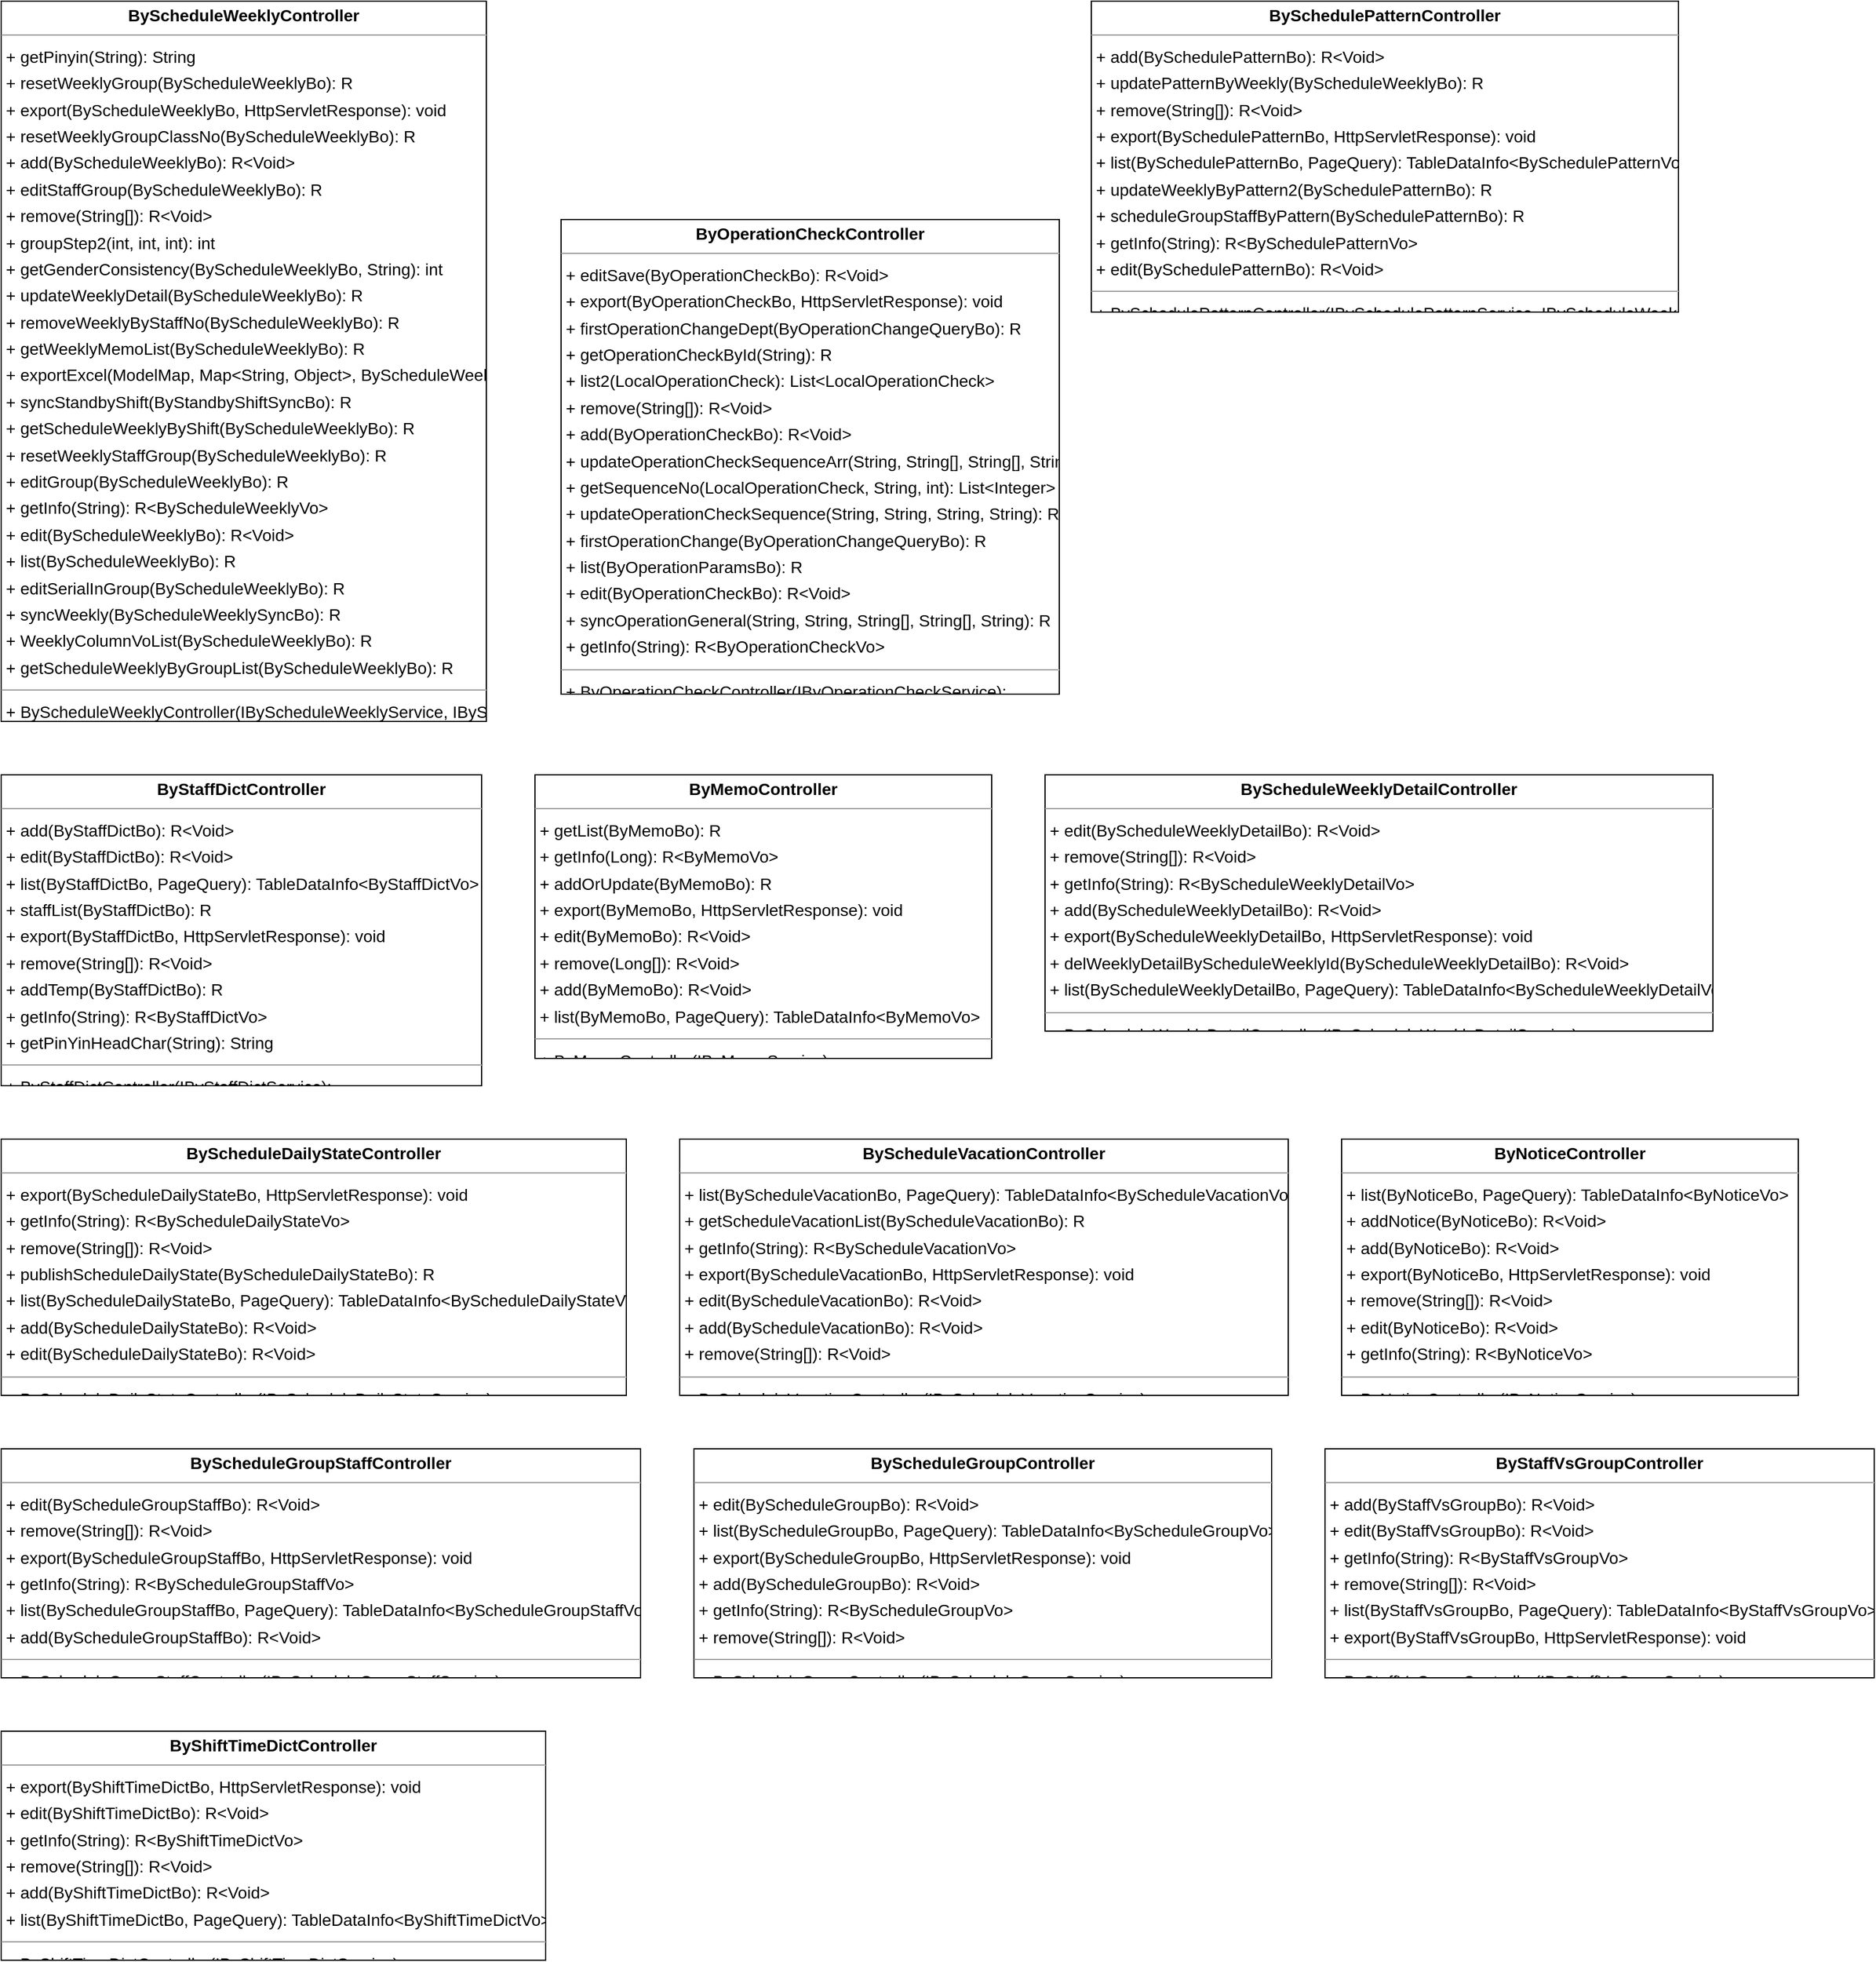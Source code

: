 <mxfile version="20.6.0" type="github"><diagram id="Khwr7qHY6XTU6Xif_HvH" name="第 1 页"><mxGraphModel dx="2073" dy="1325" grid="1" gridSize="10" guides="1" tooltips="1" connect="1" arrows="1" fold="1" page="0" pageScale="1" pageWidth="827" pageHeight="1169" background="none" math="0" shadow="0"><root><mxCell id="0"/><mxCell id="1" parent="0"/><mxCell id="node10" value="&lt;p style=&quot;margin:0px;margin-top:4px;text-align:center;&quot;&gt;&lt;b&gt;ByMemoController&lt;/b&gt;&lt;/p&gt;&lt;hr size=&quot;1&quot;/&gt;&lt;p style=&quot;margin:0 0 0 4px;line-height:1.6;&quot;&gt;+ getList(ByMemoBo): R&lt;br/&gt;+ getInfo(Long): R&amp;lt;ByMemoVo&amp;gt;&lt;br/&gt;+ addOrUpdate(ByMemoBo): R&lt;br/&gt;+ export(ByMemoBo, HttpServletResponse): void&lt;br/&gt;+ edit(ByMemoBo): R&amp;lt;Void&amp;gt;&lt;br/&gt;+ remove(Long[]): R&amp;lt;Void&amp;gt;&lt;br/&gt;+ add(ByMemoBo): R&amp;lt;Void&amp;gt;&lt;br/&gt;+ list(ByMemoBo, PageQuery): TableDataInfo&amp;lt;ByMemoVo&amp;gt;&lt;/p&gt;&lt;hr size=&quot;1&quot;/&gt;&lt;p style=&quot;margin:0 0 0 4px;line-height:1.6;&quot;&gt;+ ByMemoController(IByMemoService): &lt;/p&gt;" style="verticalAlign=top;align=left;overflow=fill;fontSize=14;fontFamily=Helvetica;html=1;rounded=0;shadow=0;comic=0;labelBackgroundColor=none;strokeWidth=1;" parent="1" vertex="1"><mxGeometry x="168" y="348" width="385" height="239" as="geometry"/></mxCell><mxCell id="node12" value="&lt;p style=&quot;margin:0px;margin-top:4px;text-align:center;&quot;&gt;&lt;b&gt;ByNoticeController&lt;/b&gt;&lt;/p&gt;&lt;hr size=&quot;1&quot;/&gt;&lt;p style=&quot;margin:0 0 0 4px;line-height:1.6;&quot;&gt;+ list(ByNoticeBo, PageQuery): TableDataInfo&amp;lt;ByNoticeVo&amp;gt;&lt;br/&gt;+ addNotice(ByNoticeBo): R&amp;lt;Void&amp;gt;&lt;br/&gt;+ add(ByNoticeBo): R&amp;lt;Void&amp;gt;&lt;br/&gt;+ export(ByNoticeBo, HttpServletResponse): void&lt;br/&gt;+ remove(String[]): R&amp;lt;Void&amp;gt;&lt;br/&gt;+ edit(ByNoticeBo): R&amp;lt;Void&amp;gt;&lt;br/&gt;+ getInfo(String): R&amp;lt;ByNoticeVo&amp;gt;&lt;/p&gt;&lt;hr size=&quot;1&quot;/&gt;&lt;p style=&quot;margin:0 0 0 4px;line-height:1.6;&quot;&gt;+ ByNoticeController(IByNoticeService): &lt;/p&gt;" style="verticalAlign=top;align=left;overflow=fill;fontSize=14;fontFamily=Helvetica;html=1;rounded=0;shadow=0;comic=0;labelBackgroundColor=none;strokeWidth=1;" parent="1" vertex="1"><mxGeometry x="848" y="655" width="385" height="216" as="geometry"/></mxCell><mxCell id="node0" value="&lt;p style=&quot;margin:0px;margin-top:4px;text-align:center;&quot;&gt;&lt;b&gt;ByOperationCheckController&lt;/b&gt;&lt;/p&gt;&lt;hr size=&quot;1&quot;/&gt;&lt;p style=&quot;margin:0 0 0 4px;line-height:1.6;&quot;&gt;+ editSave(ByOperationCheckBo): R&amp;lt;Void&amp;gt;&lt;br/&gt;+ export(ByOperationCheckBo, HttpServletResponse): void&lt;br/&gt;+ firstOperationChangeDept(ByOperationChangeQueryBo): R&lt;br/&gt;+ getOperationCheckById(String): R&lt;br/&gt;+ list2(LocalOperationCheck): List&amp;lt;LocalOperationCheck&amp;gt;&lt;br/&gt;+ remove(String[]): R&amp;lt;Void&amp;gt;&lt;br/&gt;+ add(ByOperationCheckBo): R&amp;lt;Void&amp;gt;&lt;br/&gt;+ updateOperationCheckSequenceArr(String, String[], String[], String[]): R&lt;br/&gt;+ getSequenceNo(LocalOperationCheck, String, int): List&amp;lt;Integer&amp;gt;&lt;br/&gt;+ updateOperationCheckSequence(String, String, String, String): R&lt;br/&gt;+ firstOperationChange(ByOperationChangeQueryBo): R&lt;br/&gt;+ list(ByOperationParamsBo): R&lt;br/&gt;+ edit(ByOperationCheckBo): R&amp;lt;Void&amp;gt;&lt;br/&gt;+ syncOperationGeneral(String, String, String[], String[], String): R&lt;br/&gt;+ getInfo(String): R&amp;lt;ByOperationCheckVo&amp;gt;&lt;/p&gt;&lt;hr size=&quot;1&quot;/&gt;&lt;p style=&quot;margin:0 0 0 4px;line-height:1.6;&quot;&gt;+ ByOperationCheckController(IByOperationCheckService): &lt;/p&gt;" style="verticalAlign=top;align=left;overflow=fill;fontSize=14;fontFamily=Helvetica;html=1;rounded=0;shadow=0;comic=0;labelBackgroundColor=none;strokeWidth=1;" parent="1" vertex="1"><mxGeometry x="190" y="-120" width="420" height="400" as="geometry"/></mxCell><mxCell id="node4" value="&lt;p style=&quot;margin:0px;margin-top:4px;text-align:center;&quot;&gt;&lt;b&gt;ByScheduleDailyStateController&lt;/b&gt;&lt;/p&gt;&lt;hr size=&quot;1&quot;/&gt;&lt;p style=&quot;margin:0 0 0 4px;line-height:1.6;&quot;&gt;+ export(ByScheduleDailyStateBo, HttpServletResponse): void&lt;br/&gt;+ getInfo(String): R&amp;lt;ByScheduleDailyStateVo&amp;gt;&lt;br/&gt;+ remove(String[]): R&amp;lt;Void&amp;gt;&lt;br/&gt;+ publishScheduleDailyState(ByScheduleDailyStateBo): R&lt;br/&gt;+ list(ByScheduleDailyStateBo, PageQuery): TableDataInfo&amp;lt;ByScheduleDailyStateVo&amp;gt;&lt;br/&gt;+ add(ByScheduleDailyStateBo): R&amp;lt;Void&amp;gt;&lt;br/&gt;+ edit(ByScheduleDailyStateBo): R&amp;lt;Void&amp;gt;&lt;/p&gt;&lt;hr size=&quot;1&quot;/&gt;&lt;p style=&quot;margin:0 0 0 4px;line-height:1.6;&quot;&gt;+ ByScheduleDailyStateController(IByScheduleDailyStateService): &lt;/p&gt;" style="verticalAlign=top;align=left;overflow=fill;fontSize=14;fontFamily=Helvetica;html=1;rounded=0;shadow=0;comic=0;labelBackgroundColor=none;strokeWidth=1;" parent="1" vertex="1"><mxGeometry x="-282" y="655" width="527" height="216" as="geometry"/></mxCell><mxCell id="node7" value="&lt;p style=&quot;margin:0px;margin-top:4px;text-align:center;&quot;&gt;&lt;b&gt;ByScheduleGroupController&lt;/b&gt;&lt;/p&gt;&lt;hr size=&quot;1&quot;/&gt;&lt;p style=&quot;margin:0 0 0 4px;line-height:1.6;&quot;&gt;+ edit(ByScheduleGroupBo): R&amp;lt;Void&amp;gt;&lt;br/&gt;+ list(ByScheduleGroupBo, PageQuery): TableDataInfo&amp;lt;ByScheduleGroupVo&amp;gt;&lt;br/&gt;+ export(ByScheduleGroupBo, HttpServletResponse): void&lt;br/&gt;+ add(ByScheduleGroupBo): R&amp;lt;Void&amp;gt;&lt;br/&gt;+ getInfo(String): R&amp;lt;ByScheduleGroupVo&amp;gt;&lt;br/&gt;+ remove(String[]): R&amp;lt;Void&amp;gt;&lt;/p&gt;&lt;hr size=&quot;1&quot;/&gt;&lt;p style=&quot;margin:0 0 0 4px;line-height:1.6;&quot;&gt;+ ByScheduleGroupController(IByScheduleGroupService): &lt;/p&gt;" style="verticalAlign=top;align=left;overflow=fill;fontSize=14;fontFamily=Helvetica;html=1;rounded=0;shadow=0;comic=0;labelBackgroundColor=none;strokeWidth=1;" parent="1" vertex="1"><mxGeometry x="302" y="916" width="487" height="193" as="geometry"/></mxCell><mxCell id="node2" value="&lt;p style=&quot;margin:0px;margin-top:4px;text-align:center;&quot;&gt;&lt;b&gt;ByScheduleGroupStaffController&lt;/b&gt;&lt;/p&gt;&lt;hr size=&quot;1&quot;/&gt;&lt;p style=&quot;margin:0 0 0 4px;line-height:1.6;&quot;&gt;+ edit(ByScheduleGroupStaffBo): R&amp;lt;Void&amp;gt;&lt;br/&gt;+ remove(String[]): R&amp;lt;Void&amp;gt;&lt;br/&gt;+ export(ByScheduleGroupStaffBo, HttpServletResponse): void&lt;br/&gt;+ getInfo(String): R&amp;lt;ByScheduleGroupStaffVo&amp;gt;&lt;br/&gt;+ list(ByScheduleGroupStaffBo, PageQuery): TableDataInfo&amp;lt;ByScheduleGroupStaffVo&amp;gt;&lt;br/&gt;+ add(ByScheduleGroupStaffBo): R&amp;lt;Void&amp;gt;&lt;/p&gt;&lt;hr size=&quot;1&quot;/&gt;&lt;p style=&quot;margin:0 0 0 4px;line-height:1.6;&quot;&gt;+ ByScheduleGroupStaffController(IByScheduleGroupStaffService): &lt;/p&gt;" style="verticalAlign=top;align=left;overflow=fill;fontSize=14;fontFamily=Helvetica;html=1;rounded=0;shadow=0;comic=0;labelBackgroundColor=none;strokeWidth=1;" parent="1" vertex="1"><mxGeometry x="-282" y="916" width="539" height="193" as="geometry"/></mxCell><mxCell id="node8" value="&lt;p style=&quot;margin:0px;margin-top:4px;text-align:center;&quot;&gt;&lt;b&gt;BySchedulePatternController&lt;/b&gt;&lt;/p&gt;&lt;hr size=&quot;1&quot;/&gt;&lt;p style=&quot;margin:0 0 0 4px;line-height:1.6;&quot;&gt;+ add(BySchedulePatternBo): R&amp;lt;Void&amp;gt;&lt;br/&gt;+ updatePatternByWeekly(ByScheduleWeeklyBo): R&lt;br/&gt;+ remove(String[]): R&amp;lt;Void&amp;gt;&lt;br/&gt;+ export(BySchedulePatternBo, HttpServletResponse): void&lt;br/&gt;+ list(BySchedulePatternBo, PageQuery): TableDataInfo&amp;lt;BySchedulePatternVo&amp;gt;&lt;br/&gt;+ updateWeeklyByPattern2(BySchedulePatternBo): R&lt;br/&gt;+ scheduleGroupStaffByPattern(BySchedulePatternBo): R&lt;br/&gt;+ getInfo(String): R&amp;lt;BySchedulePatternVo&amp;gt;&lt;br/&gt;+ edit(BySchedulePatternBo): R&amp;lt;Void&amp;gt;&lt;/p&gt;&lt;hr size=&quot;1&quot;/&gt;&lt;p style=&quot;margin:0 0 0 4px;line-height:1.6;&quot;&gt;+ BySchedulePatternController(IBySchedulePatternService, IByScheduleWeeklyDetailService, IByScheduleWeeklyService, IByScheduleGroupStaffService): &lt;/p&gt;" style="verticalAlign=top;align=left;overflow=fill;fontSize=14;fontFamily=Helvetica;html=1;rounded=0;shadow=0;comic=0;labelBackgroundColor=none;strokeWidth=1;" parent="1" vertex="1"><mxGeometry x="637" y="-304" width="495" height="262" as="geometry"/></mxCell><mxCell id="node5" value="&lt;p style=&quot;margin:0px;margin-top:4px;text-align:center;&quot;&gt;&lt;b&gt;ByScheduleVacationController&lt;/b&gt;&lt;/p&gt;&lt;hr size=&quot;1&quot;/&gt;&lt;p style=&quot;margin:0 0 0 4px;line-height:1.6;&quot;&gt;+ list(ByScheduleVacationBo, PageQuery): TableDataInfo&amp;lt;ByScheduleVacationVo&amp;gt;&lt;br/&gt;+ getScheduleVacationList(ByScheduleVacationBo): R&lt;br/&gt;+ getInfo(String): R&amp;lt;ByScheduleVacationVo&amp;gt;&lt;br/&gt;+ export(ByScheduleVacationBo, HttpServletResponse): void&lt;br/&gt;+ edit(ByScheduleVacationBo): R&amp;lt;Void&amp;gt;&lt;br/&gt;+ add(ByScheduleVacationBo): R&amp;lt;Void&amp;gt;&lt;br/&gt;+ remove(String[]): R&amp;lt;Void&amp;gt;&lt;/p&gt;&lt;hr size=&quot;1&quot;/&gt;&lt;p style=&quot;margin:0 0 0 4px;line-height:1.6;&quot;&gt;+ ByScheduleVacationController(IByScheduleVacationService): &lt;/p&gt;" style="verticalAlign=top;align=left;overflow=fill;fontSize=14;fontFamily=Helvetica;html=1;rounded=0;shadow=0;comic=0;labelBackgroundColor=none;strokeWidth=1;" parent="1" vertex="1"><mxGeometry x="290" y="655" width="513" height="216" as="geometry"/></mxCell><mxCell id="node3" value="&lt;p style=&quot;margin:0px;margin-top:4px;text-align:center;&quot;&gt;&lt;b&gt;ByScheduleWeeklyController&lt;/b&gt;&lt;/p&gt;&lt;hr size=&quot;1&quot;/&gt;&lt;p style=&quot;margin:0 0 0 4px;line-height:1.6;&quot;&gt;+ getPinyin(String): String&lt;br/&gt;+ resetWeeklyGroup(ByScheduleWeeklyBo): R&lt;br/&gt;+ export(ByScheduleWeeklyBo, HttpServletResponse): void&lt;br/&gt;+ resetWeeklyGroupClassNo(ByScheduleWeeklyBo): R&lt;br/&gt;+ add(ByScheduleWeeklyBo): R&amp;lt;Void&amp;gt;&lt;br/&gt;+ editStaffGroup(ByScheduleWeeklyBo): R&lt;br/&gt;+ remove(String[]): R&amp;lt;Void&amp;gt;&lt;br/&gt;+ groupStep2(int, int, int): int&lt;br/&gt;+ getGenderConsistency(ByScheduleWeeklyBo, String): int&lt;br/&gt;+ updateWeeklyDetail(ByScheduleWeeklyBo): R&lt;br/&gt;+ removeWeeklyByStaffNo(ByScheduleWeeklyBo): R&lt;br/&gt;+ getWeeklyMemoList(ByScheduleWeeklyBo): R&lt;br/&gt;+ exportExcel(ModelMap, Map&amp;lt;String, Object&amp;gt;, ByScheduleWeeklyBo, String, String, HttpServletRequest, HttpServletResponse): void&lt;br/&gt;+ syncStandbyShift(ByStandbyShiftSyncBo): R&lt;br/&gt;+ getScheduleWeeklyByShift(ByScheduleWeeklyBo): R&lt;br/&gt;+ resetWeeklyStaffGroup(ByScheduleWeeklyBo): R&lt;br/&gt;+ editGroup(ByScheduleWeeklyBo): R&lt;br/&gt;+ getInfo(String): R&amp;lt;ByScheduleWeeklyVo&amp;gt;&lt;br/&gt;+ edit(ByScheduleWeeklyBo): R&amp;lt;Void&amp;gt;&lt;br/&gt;+ list(ByScheduleWeeklyBo): R&lt;br/&gt;+ editSerialInGroup(ByScheduleWeeklyBo): R&lt;br/&gt;+ syncWeekly(ByScheduleWeeklySyncBo): R&lt;br/&gt;+ WeeklyColumnVoList(ByScheduleWeeklyBo): R&lt;br/&gt;+ getScheduleWeeklyByGroupList(ByScheduleWeeklyBo): R&lt;/p&gt;&lt;hr size=&quot;1&quot;/&gt;&lt;p style=&quot;margin:0 0 0 4px;line-height:1.6;&quot;&gt;+ ByScheduleWeeklyController(IByScheduleWeeklyService, IByScheduleWeeklyDetailService, IByScheduleGroupService, IByStaffDictService, IByScheduleVacationService): &lt;/p&gt;" style="verticalAlign=top;align=left;overflow=fill;fontSize=14;fontFamily=Helvetica;html=1;rounded=0;shadow=0;comic=0;labelBackgroundColor=none;strokeWidth=1;" parent="1" vertex="1"><mxGeometry x="-282" y="-304" width="409" height="607" as="geometry"/></mxCell><mxCell id="node1" value="&lt;p style=&quot;margin:0px;margin-top:4px;text-align:center;&quot;&gt;&lt;b&gt;ByScheduleWeeklyDetailController&lt;/b&gt;&lt;/p&gt;&lt;hr size=&quot;1&quot;/&gt;&lt;p style=&quot;margin:0 0 0 4px;line-height:1.6;&quot;&gt;+ edit(ByScheduleWeeklyDetailBo): R&amp;lt;Void&amp;gt;&lt;br/&gt;+ remove(String[]): R&amp;lt;Void&amp;gt;&lt;br/&gt;+ getInfo(String): R&amp;lt;ByScheduleWeeklyDetailVo&amp;gt;&lt;br/&gt;+ add(ByScheduleWeeklyDetailBo): R&amp;lt;Void&amp;gt;&lt;br/&gt;+ export(ByScheduleWeeklyDetailBo, HttpServletResponse): void&lt;br/&gt;+ delWeeklyDetailByScheduleWeeklyId(ByScheduleWeeklyDetailBo): R&amp;lt;Void&amp;gt;&lt;br/&gt;+ list(ByScheduleWeeklyDetailBo, PageQuery): TableDataInfo&amp;lt;ByScheduleWeeklyDetailVo&amp;gt;&lt;/p&gt;&lt;hr size=&quot;1&quot;/&gt;&lt;p style=&quot;margin:0 0 0 4px;line-height:1.6;&quot;&gt;+ ByScheduleWeeklyDetailController(IByScheduleWeeklyDetailService): &lt;/p&gt;" style="verticalAlign=top;align=left;overflow=fill;fontSize=14;fontFamily=Helvetica;html=1;rounded=0;shadow=0;comic=0;labelBackgroundColor=none;strokeWidth=1;" parent="1" vertex="1"><mxGeometry x="598" y="348" width="563" height="216" as="geometry"/></mxCell><mxCell id="node9" value="&lt;p style=&quot;margin:0px;margin-top:4px;text-align:center;&quot;&gt;&lt;b&gt;ByShiftTimeDictController&lt;/b&gt;&lt;/p&gt;&lt;hr size=&quot;1&quot;/&gt;&lt;p style=&quot;margin:0 0 0 4px;line-height:1.6;&quot;&gt;+ export(ByShiftTimeDictBo, HttpServletResponse): void&lt;br/&gt;+ edit(ByShiftTimeDictBo): R&amp;lt;Void&amp;gt;&lt;br/&gt;+ getInfo(String): R&amp;lt;ByShiftTimeDictVo&amp;gt;&lt;br/&gt;+ remove(String[]): R&amp;lt;Void&amp;gt;&lt;br/&gt;+ add(ByShiftTimeDictBo): R&amp;lt;Void&amp;gt;&lt;br/&gt;+ list(ByShiftTimeDictBo, PageQuery): TableDataInfo&amp;lt;ByShiftTimeDictVo&amp;gt;&lt;/p&gt;&lt;hr size=&quot;1&quot;/&gt;&lt;p style=&quot;margin:0 0 0 4px;line-height:1.6;&quot;&gt;+ ByShiftTimeDictController(IByShiftTimeDictService): &lt;/p&gt;" style="verticalAlign=top;align=left;overflow=fill;fontSize=14;fontFamily=Helvetica;html=1;rounded=0;shadow=0;comic=0;labelBackgroundColor=none;strokeWidth=1;" parent="1" vertex="1"><mxGeometry x="-282" y="1154" width="459" height="193" as="geometry"/></mxCell><mxCell id="node6" value="&lt;p style=&quot;margin:0px;margin-top:4px;text-align:center;&quot;&gt;&lt;b&gt;ByStaffDictController&lt;/b&gt;&lt;/p&gt;&lt;hr size=&quot;1&quot;/&gt;&lt;p style=&quot;margin:0 0 0 4px;line-height:1.6;&quot;&gt;+ add(ByStaffDictBo): R&amp;lt;Void&amp;gt;&lt;br/&gt;+ edit(ByStaffDictBo): R&amp;lt;Void&amp;gt;&lt;br/&gt;+ list(ByStaffDictBo, PageQuery): TableDataInfo&amp;lt;ByStaffDictVo&amp;gt;&lt;br/&gt;+ staffList(ByStaffDictBo): R&lt;br/&gt;+ export(ByStaffDictBo, HttpServletResponse): void&lt;br/&gt;+ remove(String[]): R&amp;lt;Void&amp;gt;&lt;br/&gt;+ addTemp(ByStaffDictBo): R&lt;br/&gt;+ getInfo(String): R&amp;lt;ByStaffDictVo&amp;gt;&lt;br/&gt;+ getPinYinHeadChar(String): String&lt;/p&gt;&lt;hr size=&quot;1&quot;/&gt;&lt;p style=&quot;margin:0 0 0 4px;line-height:1.6;&quot;&gt;+ ByStaffDictController(IByStaffDictService): &lt;/p&gt;" style="verticalAlign=top;align=left;overflow=fill;fontSize=14;fontFamily=Helvetica;html=1;rounded=0;shadow=0;comic=0;labelBackgroundColor=none;strokeWidth=1;" parent="1" vertex="1"><mxGeometry x="-282" y="348" width="405" height="262" as="geometry"/></mxCell><mxCell id="node11" value="&lt;p style=&quot;margin:0px;margin-top:4px;text-align:center;&quot;&gt;&lt;b&gt;ByStaffVsGroupController&lt;/b&gt;&lt;/p&gt;&lt;hr size=&quot;1&quot;/&gt;&lt;p style=&quot;margin:0 0 0 4px;line-height:1.6;&quot;&gt;+ add(ByStaffVsGroupBo): R&amp;lt;Void&amp;gt;&lt;br/&gt;+ edit(ByStaffVsGroupBo): R&amp;lt;Void&amp;gt;&lt;br/&gt;+ getInfo(String): R&amp;lt;ByStaffVsGroupVo&amp;gt;&lt;br/&gt;+ remove(String[]): R&amp;lt;Void&amp;gt;&lt;br/&gt;+ list(ByStaffVsGroupBo, PageQuery): TableDataInfo&amp;lt;ByStaffVsGroupVo&amp;gt;&lt;br/&gt;+ export(ByStaffVsGroupBo, HttpServletResponse): void&lt;/p&gt;&lt;hr size=&quot;1&quot;/&gt;&lt;p style=&quot;margin:0 0 0 4px;line-height:1.6;&quot;&gt;+ ByStaffVsGroupController(IByStaffVsGroupService): &lt;/p&gt;" style="verticalAlign=top;align=left;overflow=fill;fontSize=14;fontFamily=Helvetica;html=1;rounded=0;shadow=0;comic=0;labelBackgroundColor=none;strokeWidth=1;" parent="1" vertex="1"><mxGeometry x="834" y="916" width="463" height="193" as="geometry"/></mxCell></root></mxGraphModel></diagram></mxfile>